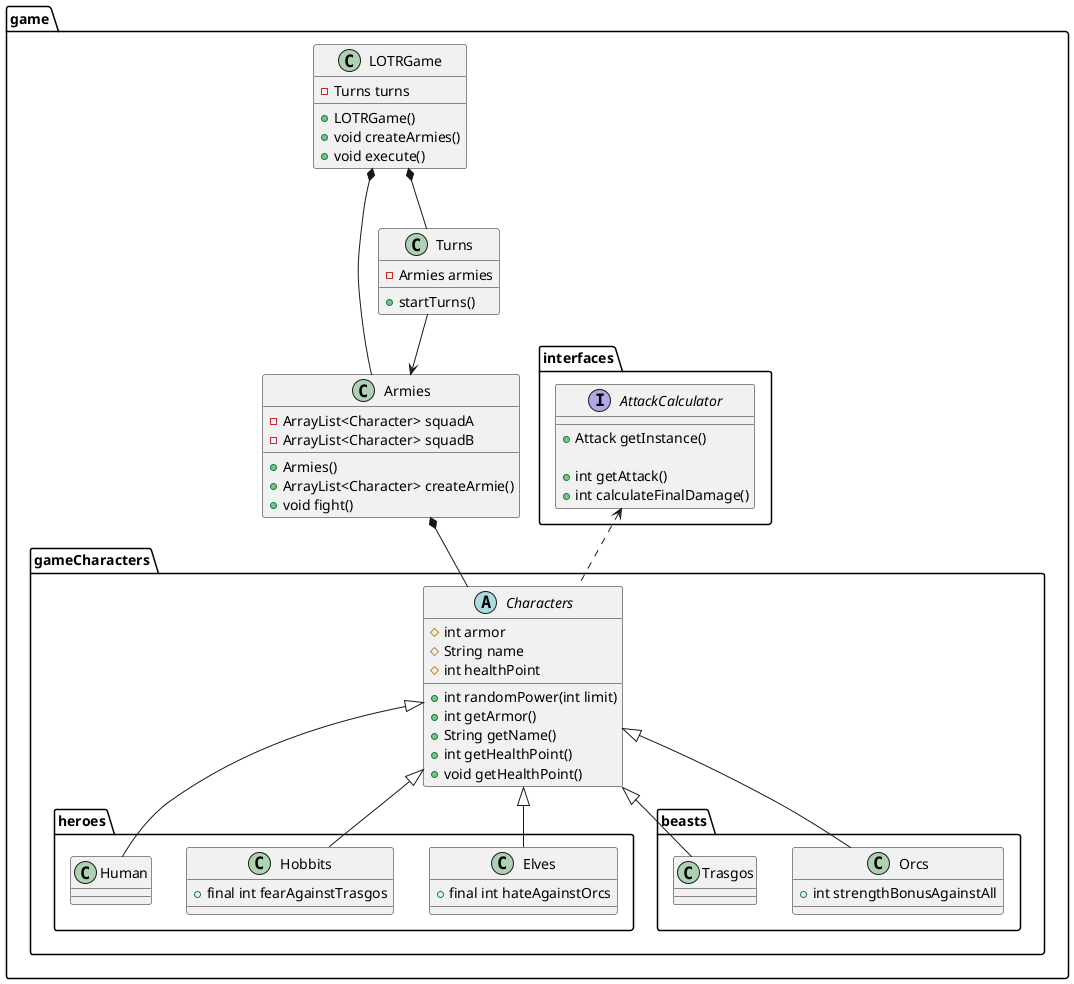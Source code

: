 @startuml LOTRGame




package game{
    Class LOTRGame{
        -Turns turns

        +LOTRGame()
        +void createArmies()
        +void execute()

    }
    Class Armies{
        -ArrayList<Character> squadA
        -ArrayList<Character> squadB

        +Armies()
        +ArrayList<Character> createArmie()
        +void fight()
    }

    Class Turns{
        -Armies armies

        +startTurns()

    }

    package interfaces{

        interface AttackCalculator{
            +Attack getInstance()

            +int getAttack()
            +int calculateFinalDamage()

        }

    }


    package gameCharacters{

        Abstract Class Characters{
            #int armor
            #String name
            #int healthPoint

            +int randomPower(int limit)
            +int getArmor()
            +String getName()
            +int getHealthPoint()
            +void getHealthPoint()

        }

        package heroes{
            Class Elves{
                +final int hateAgainstOrcs
            }

            Class Hobbits{
                +final int fearAgainstTrasgos
            }
            Class Human{

            }


        }

        package beasts{


            Class Orcs{
                +int strengthBonusAgainstAll
            }
            Class Trasgos{
            }

        }

    }
}



LOTRGame *-- Turns
LOTRGame *-- Armies

Turns --> Armies

Armies *-- Characters

Characters .up.> AttackCalculator

Characters <|-- Elves
Characters <|-- Hobbits
Characters <|-- Human

Characters <|-- Orcs
Characters <|-- Trasgos



@enduml
